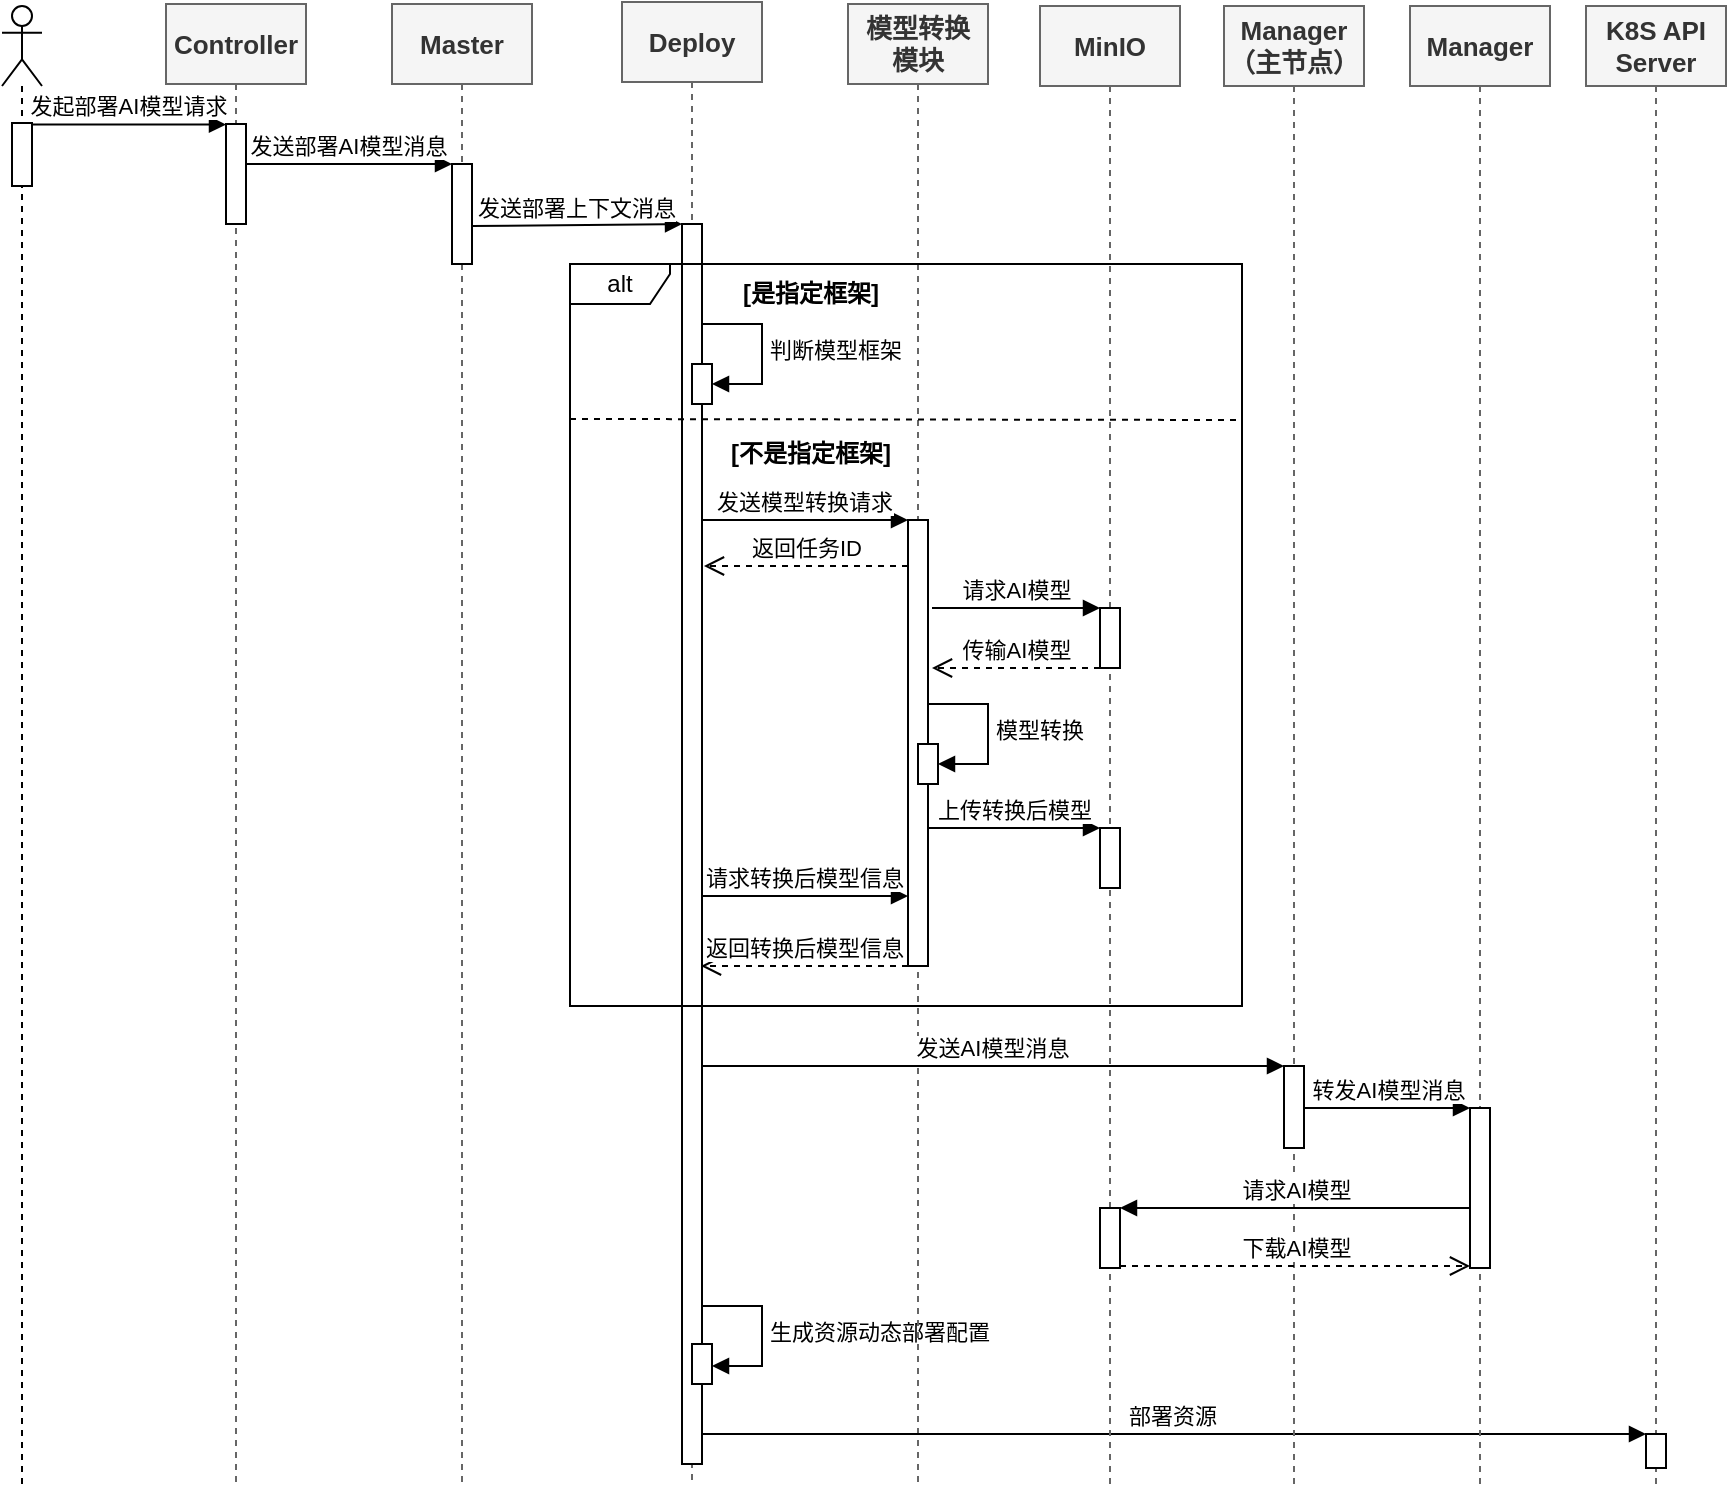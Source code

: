<mxfile version="26.2.12">
  <diagram name="第 1 页" id="XTs-wqm_MpcBQXB_Leg-">
    <mxGraphModel dx="1428" dy="807" grid="1" gridSize="10" guides="1" tooltips="1" connect="1" arrows="1" fold="1" page="1" pageScale="1" pageWidth="827" pageHeight="1169" math="0" shadow="0">
      <root>
        <mxCell id="0" />
        <mxCell id="1" parent="0" />
        <mxCell id="wH4gtBrT2uaNQ040a4KH-2" value="Deploy" style="shape=umlLifeline;perimeter=lifelinePerimeter;whiteSpace=wrap;html=1;container=1;dropTarget=0;collapsible=0;recursiveResize=0;outlineConnect=0;portConstraint=eastwest;newEdgeStyle={&quot;curved&quot;:0,&quot;rounded&quot;:0};size=40;fillColor=#f5f5f5;fontColor=#333333;strokeColor=#666666;fontStyle=1;fontSize=13;" vertex="1" parent="1">
          <mxGeometry x="630" y="350" width="70" height="740" as="geometry" />
        </mxCell>
        <mxCell id="wH4gtBrT2uaNQ040a4KH-3" value="" style="html=1;points=[[0,0,0,0,5],[0,1,0,0,-5],[1,0,0,0,5],[1,1,0,0,-5]];perimeter=orthogonalPerimeter;outlineConnect=0;targetShapes=umlLifeline;portConstraint=eastwest;newEdgeStyle={&quot;curved&quot;:0,&quot;rounded&quot;:0};" vertex="1" parent="wH4gtBrT2uaNQ040a4KH-2">
          <mxGeometry x="30" y="111" width="10" height="620" as="geometry" />
        </mxCell>
        <mxCell id="wH4gtBrT2uaNQ040a4KH-4" value="" style="html=1;points=[[0,0,0,0,5],[0,1,0,0,-5],[1,0,0,0,5],[1,1,0,0,-5]];perimeter=orthogonalPerimeter;outlineConnect=0;targetShapes=umlLifeline;portConstraint=eastwest;newEdgeStyle={&quot;curved&quot;:0,&quot;rounded&quot;:0};" vertex="1" parent="wH4gtBrT2uaNQ040a4KH-2">
          <mxGeometry x="35" y="181" width="10" height="20" as="geometry" />
        </mxCell>
        <mxCell id="wH4gtBrT2uaNQ040a4KH-5" value="判断模型框架" style="html=1;align=left;spacingLeft=2;endArrow=block;rounded=0;edgeStyle=orthogonalEdgeStyle;curved=0;rounded=0;" edge="1" parent="wH4gtBrT2uaNQ040a4KH-2">
          <mxGeometry x="0.004" relative="1" as="geometry">
            <mxPoint x="40" y="161" as="sourcePoint" />
            <Array as="points">
              <mxPoint x="70" y="191" />
            </Array>
            <mxPoint x="45" y="191" as="targetPoint" />
            <mxPoint as="offset" />
          </mxGeometry>
        </mxCell>
        <mxCell id="wH4gtBrT2uaNQ040a4KH-6" value="" style="html=1;points=[[0,0,0,0,5],[0,1,0,0,-5],[1,0,0,0,5],[1,1,0,0,-5]];perimeter=orthogonalPerimeter;outlineConnect=0;targetShapes=umlLifeline;portConstraint=eastwest;newEdgeStyle={&quot;curved&quot;:0,&quot;rounded&quot;:0};" vertex="1" parent="wH4gtBrT2uaNQ040a4KH-2">
          <mxGeometry x="35" y="671" width="10" height="20" as="geometry" />
        </mxCell>
        <mxCell id="wH4gtBrT2uaNQ040a4KH-7" value="生成资源动态部署配置" style="html=1;align=left;spacingLeft=2;endArrow=block;rounded=0;edgeStyle=orthogonalEdgeStyle;curved=0;rounded=0;" edge="1" parent="wH4gtBrT2uaNQ040a4KH-2">
          <mxGeometry x="0.004" relative="1" as="geometry">
            <mxPoint x="40" y="652" as="sourcePoint" />
            <Array as="points">
              <mxPoint x="70" y="682" />
            </Array>
            <mxPoint x="45" y="682" as="targetPoint" />
            <mxPoint as="offset" />
          </mxGeometry>
        </mxCell>
        <mxCell id="wH4gtBrT2uaNQ040a4KH-8" value="K8S API&lt;div&gt;Server&lt;/div&gt;" style="shape=umlLifeline;perimeter=lifelinePerimeter;whiteSpace=wrap;html=1;container=1;dropTarget=0;collapsible=0;recursiveResize=0;outlineConnect=0;portConstraint=eastwest;newEdgeStyle={&quot;curved&quot;:0,&quot;rounded&quot;:0};size=40;fillColor=#f5f5f5;fontColor=#333333;strokeColor=#666666;fontStyle=1;fontSize=13;" vertex="1" parent="1">
          <mxGeometry x="1112" y="352" width="70" height="739" as="geometry" />
        </mxCell>
        <mxCell id="wH4gtBrT2uaNQ040a4KH-9" value="" style="html=1;points=[[0,0,0,0,5],[0,1,0,0,-5],[1,0,0,0,5],[1,1,0,0,-5]];perimeter=orthogonalPerimeter;outlineConnect=0;targetShapes=umlLifeline;portConstraint=eastwest;newEdgeStyle={&quot;curved&quot;:0,&quot;rounded&quot;:0};" vertex="1" parent="wH4gtBrT2uaNQ040a4KH-8">
          <mxGeometry x="30" y="714" width="10" height="17" as="geometry" />
        </mxCell>
        <mxCell id="wH4gtBrT2uaNQ040a4KH-10" value="模型转换&lt;div&gt;模块&lt;/div&gt;" style="shape=umlLifeline;perimeter=lifelinePerimeter;whiteSpace=wrap;html=1;container=1;dropTarget=0;collapsible=0;recursiveResize=0;outlineConnect=0;portConstraint=eastwest;newEdgeStyle={&quot;curved&quot;:0,&quot;rounded&quot;:0};size=40;fillColor=#f5f5f5;fontColor=#333333;strokeColor=#666666;fontStyle=1;fontSize=13;" vertex="1" parent="1">
          <mxGeometry x="743" y="351" width="70" height="740" as="geometry" />
        </mxCell>
        <mxCell id="wH4gtBrT2uaNQ040a4KH-11" value="" style="html=1;points=[[0,0,0,0,5],[0,1,0,0,-5],[1,0,0,0,5],[1,1,0,0,-5]];perimeter=orthogonalPerimeter;outlineConnect=0;targetShapes=umlLifeline;portConstraint=eastwest;newEdgeStyle={&quot;curved&quot;:0,&quot;rounded&quot;:0};" vertex="1" parent="wH4gtBrT2uaNQ040a4KH-10">
          <mxGeometry x="30" y="258" width="10" height="223" as="geometry" />
        </mxCell>
        <mxCell id="wH4gtBrT2uaNQ040a4KH-12" value="" style="html=1;points=[[0,0,0,0,5],[0,1,0,0,-5],[1,0,0,0,5],[1,1,0,0,-5]];perimeter=orthogonalPerimeter;outlineConnect=0;targetShapes=umlLifeline;portConstraint=eastwest;newEdgeStyle={&quot;curved&quot;:0,&quot;rounded&quot;:0};" vertex="1" parent="wH4gtBrT2uaNQ040a4KH-10">
          <mxGeometry x="35" y="370" width="10" height="20" as="geometry" />
        </mxCell>
        <mxCell id="wH4gtBrT2uaNQ040a4KH-13" value="模型转换" style="html=1;align=left;spacingLeft=2;endArrow=block;rounded=0;edgeStyle=orthogonalEdgeStyle;curved=0;rounded=0;" edge="1" parent="wH4gtBrT2uaNQ040a4KH-10">
          <mxGeometry x="0.004" relative="1" as="geometry">
            <mxPoint x="40" y="350" as="sourcePoint" />
            <Array as="points">
              <mxPoint x="70" y="380" />
            </Array>
            <mxPoint x="45" y="380" as="targetPoint" />
            <mxPoint as="offset" />
          </mxGeometry>
        </mxCell>
        <mxCell id="wH4gtBrT2uaNQ040a4KH-14" value="alt" style="shape=umlFrame;whiteSpace=wrap;html=1;pointerEvents=0;width=50;height=20;" vertex="1" parent="1">
          <mxGeometry x="604" y="481" width="336" height="371" as="geometry" />
        </mxCell>
        <mxCell id="wH4gtBrT2uaNQ040a4KH-15" value="" style="endArrow=none;dashed=1;html=1;rounded=0;exitX=0.008;exitY=0.423;exitDx=0;exitDy=0;exitPerimeter=0;" edge="1" parent="1">
          <mxGeometry width="50" height="50" relative="1" as="geometry">
            <mxPoint x="604" y="558.487" as="sourcePoint" />
            <mxPoint x="940" y="559" as="targetPoint" />
          </mxGeometry>
        </mxCell>
        <mxCell id="wH4gtBrT2uaNQ040a4KH-16" value="&lt;b&gt;[是指定框架]&lt;/b&gt;" style="text;html=1;align=center;verticalAlign=middle;resizable=0;points=[];autosize=1;strokeColor=none;fillColor=none;" vertex="1" parent="1">
          <mxGeometry x="678.98" y="481" width="90" height="30" as="geometry" />
        </mxCell>
        <mxCell id="wH4gtBrT2uaNQ040a4KH-17" value="Controller" style="shape=umlLifeline;perimeter=lifelinePerimeter;whiteSpace=wrap;html=1;container=1;dropTarget=0;collapsible=0;recursiveResize=0;outlineConnect=0;portConstraint=eastwest;newEdgeStyle={&quot;curved&quot;:0,&quot;rounded&quot;:0};size=40;fillColor=#f5f5f5;fontColor=#333333;strokeColor=#666666;fontStyle=1;fontSize=13;" vertex="1" parent="1">
          <mxGeometry x="402" y="351" width="70" height="740" as="geometry" />
        </mxCell>
        <mxCell id="wH4gtBrT2uaNQ040a4KH-18" value="" style="html=1;points=[[0,0,0,0,5],[0,1,0,0,-5],[1,0,0,0,5],[1,1,0,0,-5]];perimeter=orthogonalPerimeter;outlineConnect=0;targetShapes=umlLifeline;portConstraint=eastwest;newEdgeStyle={&quot;curved&quot;:0,&quot;rounded&quot;:0};" vertex="1" parent="wH4gtBrT2uaNQ040a4KH-17">
          <mxGeometry x="30" y="60" width="10" height="50" as="geometry" />
        </mxCell>
        <mxCell id="wH4gtBrT2uaNQ040a4KH-19" value="发送部署AI模型消息" style="html=1;verticalAlign=bottom;endArrow=block;curved=0;rounded=0;" edge="1" parent="1" source="wH4gtBrT2uaNQ040a4KH-18">
          <mxGeometry x="-0.006" width="80" relative="1" as="geometry">
            <mxPoint x="440" y="431" as="sourcePoint" />
            <mxPoint x="545" y="431" as="targetPoint" />
            <mxPoint as="offset" />
          </mxGeometry>
        </mxCell>
        <mxCell id="wH4gtBrT2uaNQ040a4KH-20" value="" style="shape=umlLifeline;perimeter=lifelinePerimeter;whiteSpace=wrap;html=1;container=1;dropTarget=0;collapsible=0;recursiveResize=0;outlineConnect=0;portConstraint=eastwest;newEdgeStyle={&quot;curved&quot;:0,&quot;rounded&quot;:0};participant=umlActor;" vertex="1" parent="1">
          <mxGeometry x="320" y="352" width="20" height="739" as="geometry" />
        </mxCell>
        <mxCell id="wH4gtBrT2uaNQ040a4KH-21" value="" style="html=1;points=[[0,0,0,0,5],[0,1,0,0,-5],[1,0,0,0,5],[1,1,0,0,-5]];perimeter=orthogonalPerimeter;outlineConnect=0;targetShapes=umlLifeline;portConstraint=eastwest;newEdgeStyle={&quot;curved&quot;:0,&quot;rounded&quot;:0};" vertex="1" parent="wH4gtBrT2uaNQ040a4KH-20">
          <mxGeometry x="5" y="58.5" width="10" height="31.5" as="geometry" />
        </mxCell>
        <mxCell id="wH4gtBrT2uaNQ040a4KH-22" value="发起部署AI模型请求" style="html=1;verticalAlign=bottom;endArrow=block;curved=0;rounded=0;" edge="1" parent="1">
          <mxGeometry x="-0.006" width="80" relative="1" as="geometry">
            <mxPoint x="335.0" y="411.25" as="sourcePoint" />
            <mxPoint x="432" y="411.25" as="targetPoint" />
            <mxPoint as="offset" />
          </mxGeometry>
        </mxCell>
        <mxCell id="wH4gtBrT2uaNQ040a4KH-23" value="&lt;b&gt;[不是&lt;/b&gt;&lt;b&gt;指定框架&lt;/b&gt;&lt;b&gt;]&lt;/b&gt;" style="text;html=1;align=center;verticalAlign=middle;resizable=0;points=[];autosize=1;strokeColor=none;fillColor=none;" vertex="1" parent="1">
          <mxGeometry x="673.98" y="561" width="100" height="30" as="geometry" />
        </mxCell>
        <mxCell id="wH4gtBrT2uaNQ040a4KH-24" value="发送模型转换请求" style="html=1;verticalAlign=bottom;endArrow=block;curved=0;rounded=0;" edge="1" parent="1" target="wH4gtBrT2uaNQ040a4KH-11">
          <mxGeometry x="-0.006" width="80" relative="1" as="geometry">
            <mxPoint x="670" y="609" as="sourcePoint" />
            <mxPoint x="774" y="609" as="targetPoint" />
            <mxPoint as="offset" />
          </mxGeometry>
        </mxCell>
        <mxCell id="wH4gtBrT2uaNQ040a4KH-25" value="返回任务ID" style="html=1;verticalAlign=bottom;endArrow=open;dashed=1;endSize=8;curved=0;rounded=0;" edge="1" parent="1" source="wH4gtBrT2uaNQ040a4KH-11">
          <mxGeometry relative="1" as="geometry">
            <mxPoint x="780" y="631" as="sourcePoint" />
            <mxPoint x="670.98" y="632" as="targetPoint" />
          </mxGeometry>
        </mxCell>
        <mxCell id="wH4gtBrT2uaNQ040a4KH-26" value="返回转换后模型信息" style="html=1;verticalAlign=bottom;endArrow=open;dashed=1;endSize=8;curved=0;rounded=0;" edge="1" parent="1" source="wH4gtBrT2uaNQ040a4KH-11">
          <mxGeometry x="-0.0" relative="1" as="geometry">
            <mxPoint x="770" y="832" as="sourcePoint" />
            <mxPoint x="669.48" y="832" as="targetPoint" />
            <mxPoint as="offset" />
          </mxGeometry>
        </mxCell>
        <mxCell id="wH4gtBrT2uaNQ040a4KH-27" value="部署资源" style="html=1;verticalAlign=bottom;endArrow=block;curved=0;rounded=0;" edge="1" parent="1" source="wH4gtBrT2uaNQ040a4KH-3" target="wH4gtBrT2uaNQ040a4KH-9">
          <mxGeometry x="-0.005" width="80" relative="1" as="geometry">
            <mxPoint x="680.49" y="1066" as="sourcePoint" />
            <mxPoint x="865" y="1066" as="targetPoint" />
            <mxPoint as="offset" />
          </mxGeometry>
        </mxCell>
        <mxCell id="wH4gtBrT2uaNQ040a4KH-28" value="Manager&lt;br&gt;（主节点）" style="shape=umlLifeline;perimeter=lifelinePerimeter;whiteSpace=wrap;html=1;container=1;dropTarget=0;collapsible=0;recursiveResize=0;outlineConnect=0;portConstraint=eastwest;newEdgeStyle={&quot;curved&quot;:0,&quot;rounded&quot;:0};size=40;fillColor=#f5f5f5;fontColor=#333333;strokeColor=#666666;fontStyle=1;fontSize=13;" vertex="1" parent="1">
          <mxGeometry x="931" y="352" width="70" height="740" as="geometry" />
        </mxCell>
        <mxCell id="wH4gtBrT2uaNQ040a4KH-29" value="" style="html=1;points=[[0,0,0,0,5],[0,1,0,0,-5],[1,0,0,0,5],[1,1,0,0,-5]];perimeter=orthogonalPerimeter;outlineConnect=0;targetShapes=umlLifeline;portConstraint=eastwest;newEdgeStyle={&quot;curved&quot;:0,&quot;rounded&quot;:0};" vertex="1" parent="wH4gtBrT2uaNQ040a4KH-28">
          <mxGeometry x="30" y="530" width="10" height="41" as="geometry" />
        </mxCell>
        <mxCell id="wH4gtBrT2uaNQ040a4KH-30" value="Manager" style="shape=umlLifeline;perimeter=lifelinePerimeter;whiteSpace=wrap;html=1;container=1;dropTarget=0;collapsible=0;recursiveResize=0;outlineConnect=0;portConstraint=eastwest;newEdgeStyle={&quot;curved&quot;:0,&quot;rounded&quot;:0};size=40;fillColor=#f5f5f5;fontColor=#333333;strokeColor=#666666;fontStyle=1;fontSize=13;" vertex="1" parent="1">
          <mxGeometry x="1024" y="352" width="70" height="740" as="geometry" />
        </mxCell>
        <mxCell id="wH4gtBrT2uaNQ040a4KH-31" value="" style="html=1;points=[[0,0,0,0,5],[0,1,0,0,-5],[1,0,0,0,5],[1,1,0,0,-5]];perimeter=orthogonalPerimeter;outlineConnect=0;targetShapes=umlLifeline;portConstraint=eastwest;newEdgeStyle={&quot;curved&quot;:0,&quot;rounded&quot;:0};" vertex="1" parent="wH4gtBrT2uaNQ040a4KH-30">
          <mxGeometry x="30" y="551" width="10" height="80" as="geometry" />
        </mxCell>
        <mxCell id="wH4gtBrT2uaNQ040a4KH-32" value="MinIO" style="shape=umlLifeline;perimeter=lifelinePerimeter;whiteSpace=wrap;html=1;container=1;dropTarget=0;collapsible=0;recursiveResize=0;outlineConnect=0;portConstraint=eastwest;newEdgeStyle={&quot;curved&quot;:0,&quot;rounded&quot;:0};size=40;fillColor=#f5f5f5;fontColor=#333333;strokeColor=#666666;fontStyle=1;fontSize=13;" vertex="1" parent="1">
          <mxGeometry x="839" y="352" width="70" height="740" as="geometry" />
        </mxCell>
        <mxCell id="wH4gtBrT2uaNQ040a4KH-33" value="" style="html=1;points=[[0,0,0,0,5],[0,1,0,0,-5],[1,0,0,0,5],[1,1,0,0,-5]];perimeter=orthogonalPerimeter;outlineConnect=0;targetShapes=umlLifeline;portConstraint=eastwest;newEdgeStyle={&quot;curved&quot;:0,&quot;rounded&quot;:0};" vertex="1" parent="wH4gtBrT2uaNQ040a4KH-32">
          <mxGeometry x="30" y="301" width="10" height="30" as="geometry" />
        </mxCell>
        <mxCell id="wH4gtBrT2uaNQ040a4KH-34" value="" style="html=1;points=[[0,0,0,0,5],[0,1,0,0,-5],[1,0,0,0,5],[1,1,0,0,-5]];perimeter=orthogonalPerimeter;outlineConnect=0;targetShapes=umlLifeline;portConstraint=eastwest;newEdgeStyle={&quot;curved&quot;:0,&quot;rounded&quot;:0};" vertex="1" parent="wH4gtBrT2uaNQ040a4KH-32">
          <mxGeometry x="30" y="411" width="10" height="30" as="geometry" />
        </mxCell>
        <mxCell id="wH4gtBrT2uaNQ040a4KH-35" value="" style="html=1;points=[[0,0,0,0,5],[0,1,0,0,-5],[1,0,0,0,5],[1,1,0,0,-5]];perimeter=orthogonalPerimeter;outlineConnect=0;targetShapes=umlLifeline;portConstraint=eastwest;newEdgeStyle={&quot;curved&quot;:0,&quot;rounded&quot;:0};" vertex="1" parent="wH4gtBrT2uaNQ040a4KH-32">
          <mxGeometry x="30" y="601" width="10" height="30" as="geometry" />
        </mxCell>
        <mxCell id="wH4gtBrT2uaNQ040a4KH-36" value="请求AI模型" style="html=1;verticalAlign=bottom;endArrow=block;curved=0;rounded=0;" edge="1" parent="1" target="wH4gtBrT2uaNQ040a4KH-33">
          <mxGeometry x="-0.006" width="80" relative="1" as="geometry">
            <mxPoint x="785" y="653" as="sourcePoint" />
            <mxPoint x="877" y="653" as="targetPoint" />
            <mxPoint as="offset" />
          </mxGeometry>
        </mxCell>
        <mxCell id="wH4gtBrT2uaNQ040a4KH-37" value="传输AI模型" style="html=1;verticalAlign=bottom;endArrow=open;dashed=1;endSize=8;curved=0;rounded=0;" edge="1" parent="1" source="wH4gtBrT2uaNQ040a4KH-33">
          <mxGeometry x="0.002" relative="1" as="geometry">
            <mxPoint x="877" y="683" as="sourcePoint" />
            <mxPoint x="785" y="683" as="targetPoint" />
            <mxPoint as="offset" />
          </mxGeometry>
        </mxCell>
        <mxCell id="wH4gtBrT2uaNQ040a4KH-38" value="上传转换后模型" style="html=1;verticalAlign=bottom;endArrow=block;curved=0;rounded=0;" edge="1" parent="1" source="wH4gtBrT2uaNQ040a4KH-11" target="wH4gtBrT2uaNQ040a4KH-34">
          <mxGeometry x="-0.006" width="80" relative="1" as="geometry">
            <mxPoint x="790" y="761" as="sourcePoint" />
            <mxPoint x="890" y="761" as="targetPoint" />
            <mxPoint as="offset" />
          </mxGeometry>
        </mxCell>
        <mxCell id="wH4gtBrT2uaNQ040a4KH-39" value="请求转换后模型信息" style="html=1;verticalAlign=bottom;endArrow=block;curved=0;rounded=0;" edge="1" parent="1" target="wH4gtBrT2uaNQ040a4KH-11">
          <mxGeometry x="-0.008" width="80" relative="1" as="geometry">
            <mxPoint x="670" y="797" as="sourcePoint" />
            <mxPoint x="775" y="797" as="targetPoint" />
            <mxPoint as="offset" />
          </mxGeometry>
        </mxCell>
        <mxCell id="wH4gtBrT2uaNQ040a4KH-40" value="发送AI模型消息" style="html=1;verticalAlign=bottom;endArrow=block;curved=0;rounded=0;" edge="1" parent="1" source="wH4gtBrT2uaNQ040a4KH-3" target="wH4gtBrT2uaNQ040a4KH-29">
          <mxGeometry x="-0.007" width="80" relative="1" as="geometry">
            <mxPoint x="675" y="882" as="sourcePoint" />
            <mxPoint x="980" y="882" as="targetPoint" />
            <mxPoint as="offset" />
          </mxGeometry>
        </mxCell>
        <mxCell id="wH4gtBrT2uaNQ040a4KH-41" value="转发AI模型消息" style="html=1;verticalAlign=bottom;endArrow=block;curved=0;rounded=0;" edge="1" parent="1" source="wH4gtBrT2uaNQ040a4KH-29" target="wH4gtBrT2uaNQ040a4KH-31">
          <mxGeometry x="-0.005" width="80" relative="1" as="geometry">
            <mxPoint x="1054" y="902" as="sourcePoint" />
            <mxPoint x="1418.5" y="902" as="targetPoint" />
            <mxPoint as="offset" />
          </mxGeometry>
        </mxCell>
        <mxCell id="wH4gtBrT2uaNQ040a4KH-42" value="请求AI模型" style="html=1;verticalAlign=bottom;endArrow=block;curved=0;rounded=0;" edge="1" parent="1" source="wH4gtBrT2uaNQ040a4KH-31" target="wH4gtBrT2uaNQ040a4KH-35">
          <mxGeometry x="-0.005" width="80" relative="1" as="geometry">
            <mxPoint x="1072" y="953" as="sourcePoint" />
            <mxPoint x="890" y="953" as="targetPoint" />
            <mxPoint as="offset" />
          </mxGeometry>
        </mxCell>
        <mxCell id="wH4gtBrT2uaNQ040a4KH-43" value="下载AI模型" style="html=1;verticalAlign=bottom;endArrow=open;dashed=1;endSize=8;curved=0;rounded=0;" edge="1" parent="1">
          <mxGeometry x="0.002" relative="1" as="geometry">
            <mxPoint x="879" y="982" as="sourcePoint" />
            <mxPoint x="1054" y="982" as="targetPoint" />
            <mxPoint as="offset" />
          </mxGeometry>
        </mxCell>
        <mxCell id="wH4gtBrT2uaNQ040a4KH-44" value="Master" style="shape=umlLifeline;perimeter=lifelinePerimeter;whiteSpace=wrap;html=1;container=1;dropTarget=0;collapsible=0;recursiveResize=0;outlineConnect=0;portConstraint=eastwest;newEdgeStyle={&quot;curved&quot;:0,&quot;rounded&quot;:0};size=40;fillColor=#f5f5f5;fontColor=#333333;strokeColor=#666666;fontStyle=1;fontSize=13;" vertex="1" parent="1">
          <mxGeometry x="515" y="351" width="70" height="740" as="geometry" />
        </mxCell>
        <mxCell id="wH4gtBrT2uaNQ040a4KH-45" value="" style="html=1;points=[[0,0,0,0,5],[0,1,0,0,-5],[1,0,0,0,5],[1,1,0,0,-5]];perimeter=orthogonalPerimeter;outlineConnect=0;targetShapes=umlLifeline;portConstraint=eastwest;newEdgeStyle={&quot;curved&quot;:0,&quot;rounded&quot;:0};" vertex="1" parent="wH4gtBrT2uaNQ040a4KH-44">
          <mxGeometry x="30" y="80" width="10" height="50" as="geometry" />
        </mxCell>
        <mxCell id="wH4gtBrT2uaNQ040a4KH-46" value="发送部署上下文消息" style="html=1;verticalAlign=bottom;endArrow=block;curved=0;rounded=0;" edge="1" parent="1">
          <mxGeometry x="-0.005" width="80" relative="1" as="geometry">
            <mxPoint x="555.0" y="462" as="sourcePoint" />
            <mxPoint x="660" y="461" as="targetPoint" />
            <mxPoint as="offset" />
          </mxGeometry>
        </mxCell>
      </root>
    </mxGraphModel>
  </diagram>
</mxfile>
